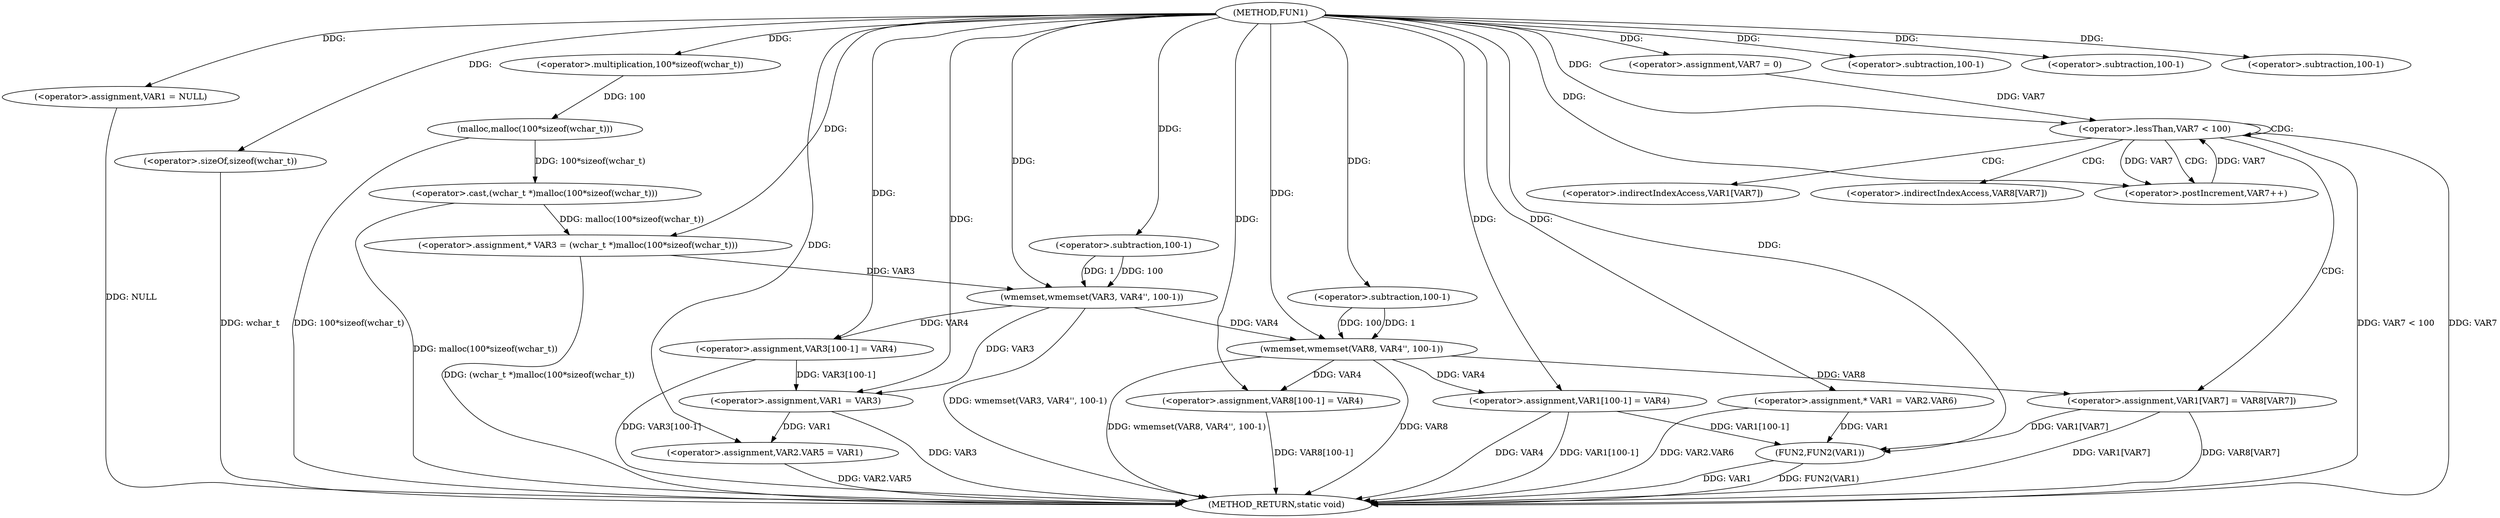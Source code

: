 digraph FUN1 {  
"1000100" [label = "(METHOD,FUN1)" ]
"1000188" [label = "(METHOD_RETURN,static void)" ]
"1000104" [label = "(<operator>.assignment,VAR1 = NULL)" ]
"1000109" [label = "(<operator>.assignment,* VAR3 = (wchar_t *)malloc(100*sizeof(wchar_t)))" ]
"1000111" [label = "(<operator>.cast,(wchar_t *)malloc(100*sizeof(wchar_t)))" ]
"1000113" [label = "(malloc,malloc(100*sizeof(wchar_t)))" ]
"1000114" [label = "(<operator>.multiplication,100*sizeof(wchar_t))" ]
"1000116" [label = "(<operator>.sizeOf,sizeof(wchar_t))" ]
"1000118" [label = "(wmemset,wmemset(VAR3, VAR4'', 100-1))" ]
"1000121" [label = "(<operator>.subtraction,100-1)" ]
"1000124" [label = "(<operator>.assignment,VAR3[100-1] = VAR4)" ]
"1000127" [label = "(<operator>.subtraction,100-1)" ]
"1000131" [label = "(<operator>.assignment,VAR1 = VAR3)" ]
"1000134" [label = "(<operator>.assignment,VAR2.VAR5 = VAR1)" ]
"1000141" [label = "(<operator>.assignment,* VAR1 = VAR2.VAR6)" ]
"1000149" [label = "(wmemset,wmemset(VAR8, VAR4'', 100-1))" ]
"1000152" [label = "(<operator>.subtraction,100-1)" ]
"1000155" [label = "(<operator>.assignment,VAR8[100-1] = VAR4)" ]
"1000158" [label = "(<operator>.subtraction,100-1)" ]
"1000163" [label = "(<operator>.assignment,VAR7 = 0)" ]
"1000166" [label = "(<operator>.lessThan,VAR7 < 100)" ]
"1000169" [label = "(<operator>.postIncrement,VAR7++)" ]
"1000172" [label = "(<operator>.assignment,VAR1[VAR7] = VAR8[VAR7])" ]
"1000179" [label = "(<operator>.assignment,VAR1[100-1] = VAR4)" ]
"1000182" [label = "(<operator>.subtraction,100-1)" ]
"1000186" [label = "(FUN2,FUN2(VAR1))" ]
"1000173" [label = "(<operator>.indirectIndexAccess,VAR1[VAR7])" ]
"1000176" [label = "(<operator>.indirectIndexAccess,VAR8[VAR7])" ]
  "1000186" -> "1000188"  [ label = "DDG: FUN2(VAR1)"] 
  "1000124" -> "1000188"  [ label = "DDG: VAR3[100-1]"] 
  "1000179" -> "1000188"  [ label = "DDG: VAR4"] 
  "1000113" -> "1000188"  [ label = "DDG: 100*sizeof(wchar_t)"] 
  "1000166" -> "1000188"  [ label = "DDG: VAR7 < 100"] 
  "1000179" -> "1000188"  [ label = "DDG: VAR1[100-1]"] 
  "1000118" -> "1000188"  [ label = "DDG: wmemset(VAR3, VAR4'', 100-1)"] 
  "1000131" -> "1000188"  [ label = "DDG: VAR3"] 
  "1000141" -> "1000188"  [ label = "DDG: VAR2.VAR6"] 
  "1000149" -> "1000188"  [ label = "DDG: VAR8"] 
  "1000155" -> "1000188"  [ label = "DDG: VAR8[100-1]"] 
  "1000116" -> "1000188"  [ label = "DDG: wchar_t"] 
  "1000186" -> "1000188"  [ label = "DDG: VAR1"] 
  "1000166" -> "1000188"  [ label = "DDG: VAR7"] 
  "1000149" -> "1000188"  [ label = "DDG: wmemset(VAR8, VAR4'', 100-1)"] 
  "1000172" -> "1000188"  [ label = "DDG: VAR8[VAR7]"] 
  "1000134" -> "1000188"  [ label = "DDG: VAR2.VAR5"] 
  "1000111" -> "1000188"  [ label = "DDG: malloc(100*sizeof(wchar_t))"] 
  "1000172" -> "1000188"  [ label = "DDG: VAR1[VAR7]"] 
  "1000109" -> "1000188"  [ label = "DDG: (wchar_t *)malloc(100*sizeof(wchar_t))"] 
  "1000104" -> "1000188"  [ label = "DDG: NULL"] 
  "1000100" -> "1000104"  [ label = "DDG: "] 
  "1000111" -> "1000109"  [ label = "DDG: malloc(100*sizeof(wchar_t))"] 
  "1000100" -> "1000109"  [ label = "DDG: "] 
  "1000113" -> "1000111"  [ label = "DDG: 100*sizeof(wchar_t)"] 
  "1000114" -> "1000113"  [ label = "DDG: 100"] 
  "1000100" -> "1000114"  [ label = "DDG: "] 
  "1000100" -> "1000116"  [ label = "DDG: "] 
  "1000109" -> "1000118"  [ label = "DDG: VAR3"] 
  "1000100" -> "1000118"  [ label = "DDG: "] 
  "1000121" -> "1000118"  [ label = "DDG: 100"] 
  "1000121" -> "1000118"  [ label = "DDG: 1"] 
  "1000100" -> "1000121"  [ label = "DDG: "] 
  "1000118" -> "1000124"  [ label = "DDG: VAR4"] 
  "1000100" -> "1000124"  [ label = "DDG: "] 
  "1000100" -> "1000127"  [ label = "DDG: "] 
  "1000124" -> "1000131"  [ label = "DDG: VAR3[100-1]"] 
  "1000118" -> "1000131"  [ label = "DDG: VAR3"] 
  "1000100" -> "1000131"  [ label = "DDG: "] 
  "1000131" -> "1000134"  [ label = "DDG: VAR1"] 
  "1000100" -> "1000134"  [ label = "DDG: "] 
  "1000100" -> "1000141"  [ label = "DDG: "] 
  "1000100" -> "1000149"  [ label = "DDG: "] 
  "1000118" -> "1000149"  [ label = "DDG: VAR4"] 
  "1000152" -> "1000149"  [ label = "DDG: 100"] 
  "1000152" -> "1000149"  [ label = "DDG: 1"] 
  "1000100" -> "1000152"  [ label = "DDG: "] 
  "1000149" -> "1000155"  [ label = "DDG: VAR4"] 
  "1000100" -> "1000155"  [ label = "DDG: "] 
  "1000100" -> "1000158"  [ label = "DDG: "] 
  "1000100" -> "1000163"  [ label = "DDG: "] 
  "1000163" -> "1000166"  [ label = "DDG: VAR7"] 
  "1000169" -> "1000166"  [ label = "DDG: VAR7"] 
  "1000100" -> "1000166"  [ label = "DDG: "] 
  "1000166" -> "1000169"  [ label = "DDG: VAR7"] 
  "1000100" -> "1000169"  [ label = "DDG: "] 
  "1000149" -> "1000172"  [ label = "DDG: VAR8"] 
  "1000100" -> "1000179"  [ label = "DDG: "] 
  "1000149" -> "1000179"  [ label = "DDG: VAR4"] 
  "1000100" -> "1000182"  [ label = "DDG: "] 
  "1000141" -> "1000186"  [ label = "DDG: VAR1"] 
  "1000179" -> "1000186"  [ label = "DDG: VAR1[100-1]"] 
  "1000172" -> "1000186"  [ label = "DDG: VAR1[VAR7]"] 
  "1000100" -> "1000186"  [ label = "DDG: "] 
  "1000166" -> "1000166"  [ label = "CDG: "] 
  "1000166" -> "1000176"  [ label = "CDG: "] 
  "1000166" -> "1000172"  [ label = "CDG: "] 
  "1000166" -> "1000173"  [ label = "CDG: "] 
  "1000166" -> "1000169"  [ label = "CDG: "] 
}
